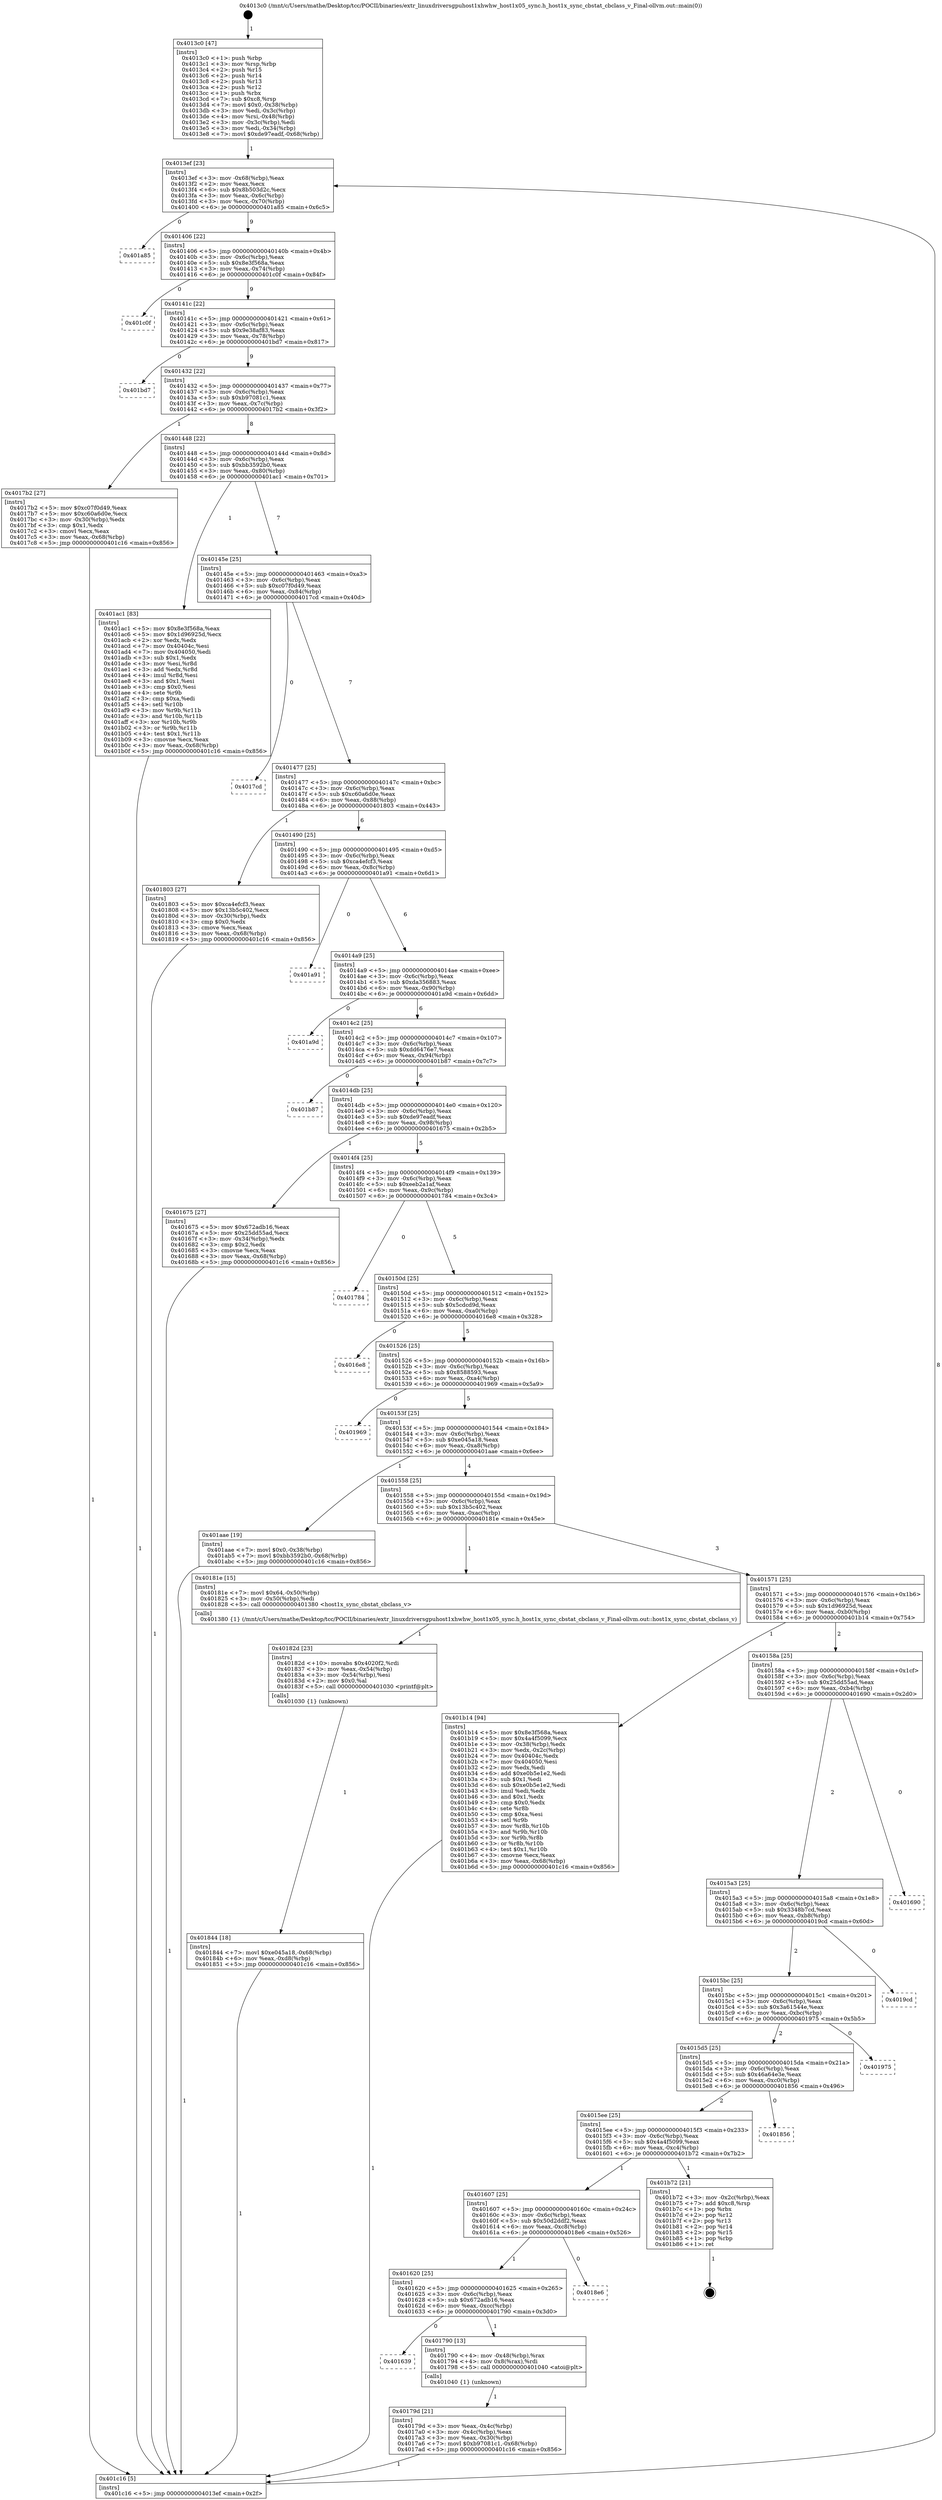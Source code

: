 digraph "0x4013c0" {
  label = "0x4013c0 (/mnt/c/Users/mathe/Desktop/tcc/POCII/binaries/extr_linuxdriversgpuhost1xhwhw_host1x05_sync.h_host1x_sync_cbstat_cbclass_v_Final-ollvm.out::main(0))"
  labelloc = "t"
  node[shape=record]

  Entry [label="",width=0.3,height=0.3,shape=circle,fillcolor=black,style=filled]
  "0x4013ef" [label="{
     0x4013ef [23]\l
     | [instrs]\l
     &nbsp;&nbsp;0x4013ef \<+3\>: mov -0x68(%rbp),%eax\l
     &nbsp;&nbsp;0x4013f2 \<+2\>: mov %eax,%ecx\l
     &nbsp;&nbsp;0x4013f4 \<+6\>: sub $0x8b503d2c,%ecx\l
     &nbsp;&nbsp;0x4013fa \<+3\>: mov %eax,-0x6c(%rbp)\l
     &nbsp;&nbsp;0x4013fd \<+3\>: mov %ecx,-0x70(%rbp)\l
     &nbsp;&nbsp;0x401400 \<+6\>: je 0000000000401a85 \<main+0x6c5\>\l
  }"]
  "0x401a85" [label="{
     0x401a85\l
  }", style=dashed]
  "0x401406" [label="{
     0x401406 [22]\l
     | [instrs]\l
     &nbsp;&nbsp;0x401406 \<+5\>: jmp 000000000040140b \<main+0x4b\>\l
     &nbsp;&nbsp;0x40140b \<+3\>: mov -0x6c(%rbp),%eax\l
     &nbsp;&nbsp;0x40140e \<+5\>: sub $0x8e3f568a,%eax\l
     &nbsp;&nbsp;0x401413 \<+3\>: mov %eax,-0x74(%rbp)\l
     &nbsp;&nbsp;0x401416 \<+6\>: je 0000000000401c0f \<main+0x84f\>\l
  }"]
  Exit [label="",width=0.3,height=0.3,shape=circle,fillcolor=black,style=filled,peripheries=2]
  "0x401c0f" [label="{
     0x401c0f\l
  }", style=dashed]
  "0x40141c" [label="{
     0x40141c [22]\l
     | [instrs]\l
     &nbsp;&nbsp;0x40141c \<+5\>: jmp 0000000000401421 \<main+0x61\>\l
     &nbsp;&nbsp;0x401421 \<+3\>: mov -0x6c(%rbp),%eax\l
     &nbsp;&nbsp;0x401424 \<+5\>: sub $0x9e38af83,%eax\l
     &nbsp;&nbsp;0x401429 \<+3\>: mov %eax,-0x78(%rbp)\l
     &nbsp;&nbsp;0x40142c \<+6\>: je 0000000000401bd7 \<main+0x817\>\l
  }"]
  "0x401844" [label="{
     0x401844 [18]\l
     | [instrs]\l
     &nbsp;&nbsp;0x401844 \<+7\>: movl $0xe045a18,-0x68(%rbp)\l
     &nbsp;&nbsp;0x40184b \<+6\>: mov %eax,-0xd8(%rbp)\l
     &nbsp;&nbsp;0x401851 \<+5\>: jmp 0000000000401c16 \<main+0x856\>\l
  }"]
  "0x401bd7" [label="{
     0x401bd7\l
  }", style=dashed]
  "0x401432" [label="{
     0x401432 [22]\l
     | [instrs]\l
     &nbsp;&nbsp;0x401432 \<+5\>: jmp 0000000000401437 \<main+0x77\>\l
     &nbsp;&nbsp;0x401437 \<+3\>: mov -0x6c(%rbp),%eax\l
     &nbsp;&nbsp;0x40143a \<+5\>: sub $0xb97081c1,%eax\l
     &nbsp;&nbsp;0x40143f \<+3\>: mov %eax,-0x7c(%rbp)\l
     &nbsp;&nbsp;0x401442 \<+6\>: je 00000000004017b2 \<main+0x3f2\>\l
  }"]
  "0x40182d" [label="{
     0x40182d [23]\l
     | [instrs]\l
     &nbsp;&nbsp;0x40182d \<+10\>: movabs $0x4020f2,%rdi\l
     &nbsp;&nbsp;0x401837 \<+3\>: mov %eax,-0x54(%rbp)\l
     &nbsp;&nbsp;0x40183a \<+3\>: mov -0x54(%rbp),%esi\l
     &nbsp;&nbsp;0x40183d \<+2\>: mov $0x0,%al\l
     &nbsp;&nbsp;0x40183f \<+5\>: call 0000000000401030 \<printf@plt\>\l
     | [calls]\l
     &nbsp;&nbsp;0x401030 \{1\} (unknown)\l
  }"]
  "0x4017b2" [label="{
     0x4017b2 [27]\l
     | [instrs]\l
     &nbsp;&nbsp;0x4017b2 \<+5\>: mov $0xc07f0d49,%eax\l
     &nbsp;&nbsp;0x4017b7 \<+5\>: mov $0xc60a6d0e,%ecx\l
     &nbsp;&nbsp;0x4017bc \<+3\>: mov -0x30(%rbp),%edx\l
     &nbsp;&nbsp;0x4017bf \<+3\>: cmp $0x1,%edx\l
     &nbsp;&nbsp;0x4017c2 \<+3\>: cmovl %ecx,%eax\l
     &nbsp;&nbsp;0x4017c5 \<+3\>: mov %eax,-0x68(%rbp)\l
     &nbsp;&nbsp;0x4017c8 \<+5\>: jmp 0000000000401c16 \<main+0x856\>\l
  }"]
  "0x401448" [label="{
     0x401448 [22]\l
     | [instrs]\l
     &nbsp;&nbsp;0x401448 \<+5\>: jmp 000000000040144d \<main+0x8d\>\l
     &nbsp;&nbsp;0x40144d \<+3\>: mov -0x6c(%rbp),%eax\l
     &nbsp;&nbsp;0x401450 \<+5\>: sub $0xbb3592b0,%eax\l
     &nbsp;&nbsp;0x401455 \<+3\>: mov %eax,-0x80(%rbp)\l
     &nbsp;&nbsp;0x401458 \<+6\>: je 0000000000401ac1 \<main+0x701\>\l
  }"]
  "0x40179d" [label="{
     0x40179d [21]\l
     | [instrs]\l
     &nbsp;&nbsp;0x40179d \<+3\>: mov %eax,-0x4c(%rbp)\l
     &nbsp;&nbsp;0x4017a0 \<+3\>: mov -0x4c(%rbp),%eax\l
     &nbsp;&nbsp;0x4017a3 \<+3\>: mov %eax,-0x30(%rbp)\l
     &nbsp;&nbsp;0x4017a6 \<+7\>: movl $0xb97081c1,-0x68(%rbp)\l
     &nbsp;&nbsp;0x4017ad \<+5\>: jmp 0000000000401c16 \<main+0x856\>\l
  }"]
  "0x401ac1" [label="{
     0x401ac1 [83]\l
     | [instrs]\l
     &nbsp;&nbsp;0x401ac1 \<+5\>: mov $0x8e3f568a,%eax\l
     &nbsp;&nbsp;0x401ac6 \<+5\>: mov $0x1d96925d,%ecx\l
     &nbsp;&nbsp;0x401acb \<+2\>: xor %edx,%edx\l
     &nbsp;&nbsp;0x401acd \<+7\>: mov 0x40404c,%esi\l
     &nbsp;&nbsp;0x401ad4 \<+7\>: mov 0x404050,%edi\l
     &nbsp;&nbsp;0x401adb \<+3\>: sub $0x1,%edx\l
     &nbsp;&nbsp;0x401ade \<+3\>: mov %esi,%r8d\l
     &nbsp;&nbsp;0x401ae1 \<+3\>: add %edx,%r8d\l
     &nbsp;&nbsp;0x401ae4 \<+4\>: imul %r8d,%esi\l
     &nbsp;&nbsp;0x401ae8 \<+3\>: and $0x1,%esi\l
     &nbsp;&nbsp;0x401aeb \<+3\>: cmp $0x0,%esi\l
     &nbsp;&nbsp;0x401aee \<+4\>: sete %r9b\l
     &nbsp;&nbsp;0x401af2 \<+3\>: cmp $0xa,%edi\l
     &nbsp;&nbsp;0x401af5 \<+4\>: setl %r10b\l
     &nbsp;&nbsp;0x401af9 \<+3\>: mov %r9b,%r11b\l
     &nbsp;&nbsp;0x401afc \<+3\>: and %r10b,%r11b\l
     &nbsp;&nbsp;0x401aff \<+3\>: xor %r10b,%r9b\l
     &nbsp;&nbsp;0x401b02 \<+3\>: or %r9b,%r11b\l
     &nbsp;&nbsp;0x401b05 \<+4\>: test $0x1,%r11b\l
     &nbsp;&nbsp;0x401b09 \<+3\>: cmovne %ecx,%eax\l
     &nbsp;&nbsp;0x401b0c \<+3\>: mov %eax,-0x68(%rbp)\l
     &nbsp;&nbsp;0x401b0f \<+5\>: jmp 0000000000401c16 \<main+0x856\>\l
  }"]
  "0x40145e" [label="{
     0x40145e [25]\l
     | [instrs]\l
     &nbsp;&nbsp;0x40145e \<+5\>: jmp 0000000000401463 \<main+0xa3\>\l
     &nbsp;&nbsp;0x401463 \<+3\>: mov -0x6c(%rbp),%eax\l
     &nbsp;&nbsp;0x401466 \<+5\>: sub $0xc07f0d49,%eax\l
     &nbsp;&nbsp;0x40146b \<+6\>: mov %eax,-0x84(%rbp)\l
     &nbsp;&nbsp;0x401471 \<+6\>: je 00000000004017cd \<main+0x40d\>\l
  }"]
  "0x401639" [label="{
     0x401639\l
  }", style=dashed]
  "0x4017cd" [label="{
     0x4017cd\l
  }", style=dashed]
  "0x401477" [label="{
     0x401477 [25]\l
     | [instrs]\l
     &nbsp;&nbsp;0x401477 \<+5\>: jmp 000000000040147c \<main+0xbc\>\l
     &nbsp;&nbsp;0x40147c \<+3\>: mov -0x6c(%rbp),%eax\l
     &nbsp;&nbsp;0x40147f \<+5\>: sub $0xc60a6d0e,%eax\l
     &nbsp;&nbsp;0x401484 \<+6\>: mov %eax,-0x88(%rbp)\l
     &nbsp;&nbsp;0x40148a \<+6\>: je 0000000000401803 \<main+0x443\>\l
  }"]
  "0x401790" [label="{
     0x401790 [13]\l
     | [instrs]\l
     &nbsp;&nbsp;0x401790 \<+4\>: mov -0x48(%rbp),%rax\l
     &nbsp;&nbsp;0x401794 \<+4\>: mov 0x8(%rax),%rdi\l
     &nbsp;&nbsp;0x401798 \<+5\>: call 0000000000401040 \<atoi@plt\>\l
     | [calls]\l
     &nbsp;&nbsp;0x401040 \{1\} (unknown)\l
  }"]
  "0x401803" [label="{
     0x401803 [27]\l
     | [instrs]\l
     &nbsp;&nbsp;0x401803 \<+5\>: mov $0xca4efcf3,%eax\l
     &nbsp;&nbsp;0x401808 \<+5\>: mov $0x13b5c402,%ecx\l
     &nbsp;&nbsp;0x40180d \<+3\>: mov -0x30(%rbp),%edx\l
     &nbsp;&nbsp;0x401810 \<+3\>: cmp $0x0,%edx\l
     &nbsp;&nbsp;0x401813 \<+3\>: cmove %ecx,%eax\l
     &nbsp;&nbsp;0x401816 \<+3\>: mov %eax,-0x68(%rbp)\l
     &nbsp;&nbsp;0x401819 \<+5\>: jmp 0000000000401c16 \<main+0x856\>\l
  }"]
  "0x401490" [label="{
     0x401490 [25]\l
     | [instrs]\l
     &nbsp;&nbsp;0x401490 \<+5\>: jmp 0000000000401495 \<main+0xd5\>\l
     &nbsp;&nbsp;0x401495 \<+3\>: mov -0x6c(%rbp),%eax\l
     &nbsp;&nbsp;0x401498 \<+5\>: sub $0xca4efcf3,%eax\l
     &nbsp;&nbsp;0x40149d \<+6\>: mov %eax,-0x8c(%rbp)\l
     &nbsp;&nbsp;0x4014a3 \<+6\>: je 0000000000401a91 \<main+0x6d1\>\l
  }"]
  "0x401620" [label="{
     0x401620 [25]\l
     | [instrs]\l
     &nbsp;&nbsp;0x401620 \<+5\>: jmp 0000000000401625 \<main+0x265\>\l
     &nbsp;&nbsp;0x401625 \<+3\>: mov -0x6c(%rbp),%eax\l
     &nbsp;&nbsp;0x401628 \<+5\>: sub $0x672adb16,%eax\l
     &nbsp;&nbsp;0x40162d \<+6\>: mov %eax,-0xcc(%rbp)\l
     &nbsp;&nbsp;0x401633 \<+6\>: je 0000000000401790 \<main+0x3d0\>\l
  }"]
  "0x401a91" [label="{
     0x401a91\l
  }", style=dashed]
  "0x4014a9" [label="{
     0x4014a9 [25]\l
     | [instrs]\l
     &nbsp;&nbsp;0x4014a9 \<+5\>: jmp 00000000004014ae \<main+0xee\>\l
     &nbsp;&nbsp;0x4014ae \<+3\>: mov -0x6c(%rbp),%eax\l
     &nbsp;&nbsp;0x4014b1 \<+5\>: sub $0xda356883,%eax\l
     &nbsp;&nbsp;0x4014b6 \<+6\>: mov %eax,-0x90(%rbp)\l
     &nbsp;&nbsp;0x4014bc \<+6\>: je 0000000000401a9d \<main+0x6dd\>\l
  }"]
  "0x4018e6" [label="{
     0x4018e6\l
  }", style=dashed]
  "0x401a9d" [label="{
     0x401a9d\l
  }", style=dashed]
  "0x4014c2" [label="{
     0x4014c2 [25]\l
     | [instrs]\l
     &nbsp;&nbsp;0x4014c2 \<+5\>: jmp 00000000004014c7 \<main+0x107\>\l
     &nbsp;&nbsp;0x4014c7 \<+3\>: mov -0x6c(%rbp),%eax\l
     &nbsp;&nbsp;0x4014ca \<+5\>: sub $0xdd6476e7,%eax\l
     &nbsp;&nbsp;0x4014cf \<+6\>: mov %eax,-0x94(%rbp)\l
     &nbsp;&nbsp;0x4014d5 \<+6\>: je 0000000000401b87 \<main+0x7c7\>\l
  }"]
  "0x401607" [label="{
     0x401607 [25]\l
     | [instrs]\l
     &nbsp;&nbsp;0x401607 \<+5\>: jmp 000000000040160c \<main+0x24c\>\l
     &nbsp;&nbsp;0x40160c \<+3\>: mov -0x6c(%rbp),%eax\l
     &nbsp;&nbsp;0x40160f \<+5\>: sub $0x50d2ddf2,%eax\l
     &nbsp;&nbsp;0x401614 \<+6\>: mov %eax,-0xc8(%rbp)\l
     &nbsp;&nbsp;0x40161a \<+6\>: je 00000000004018e6 \<main+0x526\>\l
  }"]
  "0x401b87" [label="{
     0x401b87\l
  }", style=dashed]
  "0x4014db" [label="{
     0x4014db [25]\l
     | [instrs]\l
     &nbsp;&nbsp;0x4014db \<+5\>: jmp 00000000004014e0 \<main+0x120\>\l
     &nbsp;&nbsp;0x4014e0 \<+3\>: mov -0x6c(%rbp),%eax\l
     &nbsp;&nbsp;0x4014e3 \<+5\>: sub $0xde97eadf,%eax\l
     &nbsp;&nbsp;0x4014e8 \<+6\>: mov %eax,-0x98(%rbp)\l
     &nbsp;&nbsp;0x4014ee \<+6\>: je 0000000000401675 \<main+0x2b5\>\l
  }"]
  "0x401b72" [label="{
     0x401b72 [21]\l
     | [instrs]\l
     &nbsp;&nbsp;0x401b72 \<+3\>: mov -0x2c(%rbp),%eax\l
     &nbsp;&nbsp;0x401b75 \<+7\>: add $0xc8,%rsp\l
     &nbsp;&nbsp;0x401b7c \<+1\>: pop %rbx\l
     &nbsp;&nbsp;0x401b7d \<+2\>: pop %r12\l
     &nbsp;&nbsp;0x401b7f \<+2\>: pop %r13\l
     &nbsp;&nbsp;0x401b81 \<+2\>: pop %r14\l
     &nbsp;&nbsp;0x401b83 \<+2\>: pop %r15\l
     &nbsp;&nbsp;0x401b85 \<+1\>: pop %rbp\l
     &nbsp;&nbsp;0x401b86 \<+1\>: ret\l
  }"]
  "0x401675" [label="{
     0x401675 [27]\l
     | [instrs]\l
     &nbsp;&nbsp;0x401675 \<+5\>: mov $0x672adb16,%eax\l
     &nbsp;&nbsp;0x40167a \<+5\>: mov $0x25dd55ad,%ecx\l
     &nbsp;&nbsp;0x40167f \<+3\>: mov -0x34(%rbp),%edx\l
     &nbsp;&nbsp;0x401682 \<+3\>: cmp $0x2,%edx\l
     &nbsp;&nbsp;0x401685 \<+3\>: cmovne %ecx,%eax\l
     &nbsp;&nbsp;0x401688 \<+3\>: mov %eax,-0x68(%rbp)\l
     &nbsp;&nbsp;0x40168b \<+5\>: jmp 0000000000401c16 \<main+0x856\>\l
  }"]
  "0x4014f4" [label="{
     0x4014f4 [25]\l
     | [instrs]\l
     &nbsp;&nbsp;0x4014f4 \<+5\>: jmp 00000000004014f9 \<main+0x139\>\l
     &nbsp;&nbsp;0x4014f9 \<+3\>: mov -0x6c(%rbp),%eax\l
     &nbsp;&nbsp;0x4014fc \<+5\>: sub $0xeeb2a1af,%eax\l
     &nbsp;&nbsp;0x401501 \<+6\>: mov %eax,-0x9c(%rbp)\l
     &nbsp;&nbsp;0x401507 \<+6\>: je 0000000000401784 \<main+0x3c4\>\l
  }"]
  "0x401c16" [label="{
     0x401c16 [5]\l
     | [instrs]\l
     &nbsp;&nbsp;0x401c16 \<+5\>: jmp 00000000004013ef \<main+0x2f\>\l
  }"]
  "0x4013c0" [label="{
     0x4013c0 [47]\l
     | [instrs]\l
     &nbsp;&nbsp;0x4013c0 \<+1\>: push %rbp\l
     &nbsp;&nbsp;0x4013c1 \<+3\>: mov %rsp,%rbp\l
     &nbsp;&nbsp;0x4013c4 \<+2\>: push %r15\l
     &nbsp;&nbsp;0x4013c6 \<+2\>: push %r14\l
     &nbsp;&nbsp;0x4013c8 \<+2\>: push %r13\l
     &nbsp;&nbsp;0x4013ca \<+2\>: push %r12\l
     &nbsp;&nbsp;0x4013cc \<+1\>: push %rbx\l
     &nbsp;&nbsp;0x4013cd \<+7\>: sub $0xc8,%rsp\l
     &nbsp;&nbsp;0x4013d4 \<+7\>: movl $0x0,-0x38(%rbp)\l
     &nbsp;&nbsp;0x4013db \<+3\>: mov %edi,-0x3c(%rbp)\l
     &nbsp;&nbsp;0x4013de \<+4\>: mov %rsi,-0x48(%rbp)\l
     &nbsp;&nbsp;0x4013e2 \<+3\>: mov -0x3c(%rbp),%edi\l
     &nbsp;&nbsp;0x4013e5 \<+3\>: mov %edi,-0x34(%rbp)\l
     &nbsp;&nbsp;0x4013e8 \<+7\>: movl $0xde97eadf,-0x68(%rbp)\l
  }"]
  "0x4015ee" [label="{
     0x4015ee [25]\l
     | [instrs]\l
     &nbsp;&nbsp;0x4015ee \<+5\>: jmp 00000000004015f3 \<main+0x233\>\l
     &nbsp;&nbsp;0x4015f3 \<+3\>: mov -0x6c(%rbp),%eax\l
     &nbsp;&nbsp;0x4015f6 \<+5\>: sub $0x4a4f5099,%eax\l
     &nbsp;&nbsp;0x4015fb \<+6\>: mov %eax,-0xc4(%rbp)\l
     &nbsp;&nbsp;0x401601 \<+6\>: je 0000000000401b72 \<main+0x7b2\>\l
  }"]
  "0x401784" [label="{
     0x401784\l
  }", style=dashed]
  "0x40150d" [label="{
     0x40150d [25]\l
     | [instrs]\l
     &nbsp;&nbsp;0x40150d \<+5\>: jmp 0000000000401512 \<main+0x152\>\l
     &nbsp;&nbsp;0x401512 \<+3\>: mov -0x6c(%rbp),%eax\l
     &nbsp;&nbsp;0x401515 \<+5\>: sub $0x5cdcd9d,%eax\l
     &nbsp;&nbsp;0x40151a \<+6\>: mov %eax,-0xa0(%rbp)\l
     &nbsp;&nbsp;0x401520 \<+6\>: je 00000000004016e8 \<main+0x328\>\l
  }"]
  "0x401856" [label="{
     0x401856\l
  }", style=dashed]
  "0x4016e8" [label="{
     0x4016e8\l
  }", style=dashed]
  "0x401526" [label="{
     0x401526 [25]\l
     | [instrs]\l
     &nbsp;&nbsp;0x401526 \<+5\>: jmp 000000000040152b \<main+0x16b\>\l
     &nbsp;&nbsp;0x40152b \<+3\>: mov -0x6c(%rbp),%eax\l
     &nbsp;&nbsp;0x40152e \<+5\>: sub $0x8588593,%eax\l
     &nbsp;&nbsp;0x401533 \<+6\>: mov %eax,-0xa4(%rbp)\l
     &nbsp;&nbsp;0x401539 \<+6\>: je 0000000000401969 \<main+0x5a9\>\l
  }"]
  "0x4015d5" [label="{
     0x4015d5 [25]\l
     | [instrs]\l
     &nbsp;&nbsp;0x4015d5 \<+5\>: jmp 00000000004015da \<main+0x21a\>\l
     &nbsp;&nbsp;0x4015da \<+3\>: mov -0x6c(%rbp),%eax\l
     &nbsp;&nbsp;0x4015dd \<+5\>: sub $0x46a64e3e,%eax\l
     &nbsp;&nbsp;0x4015e2 \<+6\>: mov %eax,-0xc0(%rbp)\l
     &nbsp;&nbsp;0x4015e8 \<+6\>: je 0000000000401856 \<main+0x496\>\l
  }"]
  "0x401969" [label="{
     0x401969\l
  }", style=dashed]
  "0x40153f" [label="{
     0x40153f [25]\l
     | [instrs]\l
     &nbsp;&nbsp;0x40153f \<+5\>: jmp 0000000000401544 \<main+0x184\>\l
     &nbsp;&nbsp;0x401544 \<+3\>: mov -0x6c(%rbp),%eax\l
     &nbsp;&nbsp;0x401547 \<+5\>: sub $0xe045a18,%eax\l
     &nbsp;&nbsp;0x40154c \<+6\>: mov %eax,-0xa8(%rbp)\l
     &nbsp;&nbsp;0x401552 \<+6\>: je 0000000000401aae \<main+0x6ee\>\l
  }"]
  "0x401975" [label="{
     0x401975\l
  }", style=dashed]
  "0x401aae" [label="{
     0x401aae [19]\l
     | [instrs]\l
     &nbsp;&nbsp;0x401aae \<+7\>: movl $0x0,-0x38(%rbp)\l
     &nbsp;&nbsp;0x401ab5 \<+7\>: movl $0xbb3592b0,-0x68(%rbp)\l
     &nbsp;&nbsp;0x401abc \<+5\>: jmp 0000000000401c16 \<main+0x856\>\l
  }"]
  "0x401558" [label="{
     0x401558 [25]\l
     | [instrs]\l
     &nbsp;&nbsp;0x401558 \<+5\>: jmp 000000000040155d \<main+0x19d\>\l
     &nbsp;&nbsp;0x40155d \<+3\>: mov -0x6c(%rbp),%eax\l
     &nbsp;&nbsp;0x401560 \<+5\>: sub $0x13b5c402,%eax\l
     &nbsp;&nbsp;0x401565 \<+6\>: mov %eax,-0xac(%rbp)\l
     &nbsp;&nbsp;0x40156b \<+6\>: je 000000000040181e \<main+0x45e\>\l
  }"]
  "0x4015bc" [label="{
     0x4015bc [25]\l
     | [instrs]\l
     &nbsp;&nbsp;0x4015bc \<+5\>: jmp 00000000004015c1 \<main+0x201\>\l
     &nbsp;&nbsp;0x4015c1 \<+3\>: mov -0x6c(%rbp),%eax\l
     &nbsp;&nbsp;0x4015c4 \<+5\>: sub $0x3a61544e,%eax\l
     &nbsp;&nbsp;0x4015c9 \<+6\>: mov %eax,-0xbc(%rbp)\l
     &nbsp;&nbsp;0x4015cf \<+6\>: je 0000000000401975 \<main+0x5b5\>\l
  }"]
  "0x40181e" [label="{
     0x40181e [15]\l
     | [instrs]\l
     &nbsp;&nbsp;0x40181e \<+7\>: movl $0x64,-0x50(%rbp)\l
     &nbsp;&nbsp;0x401825 \<+3\>: mov -0x50(%rbp),%edi\l
     &nbsp;&nbsp;0x401828 \<+5\>: call 0000000000401380 \<host1x_sync_cbstat_cbclass_v\>\l
     | [calls]\l
     &nbsp;&nbsp;0x401380 \{1\} (/mnt/c/Users/mathe/Desktop/tcc/POCII/binaries/extr_linuxdriversgpuhost1xhwhw_host1x05_sync.h_host1x_sync_cbstat_cbclass_v_Final-ollvm.out::host1x_sync_cbstat_cbclass_v)\l
  }"]
  "0x401571" [label="{
     0x401571 [25]\l
     | [instrs]\l
     &nbsp;&nbsp;0x401571 \<+5\>: jmp 0000000000401576 \<main+0x1b6\>\l
     &nbsp;&nbsp;0x401576 \<+3\>: mov -0x6c(%rbp),%eax\l
     &nbsp;&nbsp;0x401579 \<+5\>: sub $0x1d96925d,%eax\l
     &nbsp;&nbsp;0x40157e \<+6\>: mov %eax,-0xb0(%rbp)\l
     &nbsp;&nbsp;0x401584 \<+6\>: je 0000000000401b14 \<main+0x754\>\l
  }"]
  "0x4019cd" [label="{
     0x4019cd\l
  }", style=dashed]
  "0x401b14" [label="{
     0x401b14 [94]\l
     | [instrs]\l
     &nbsp;&nbsp;0x401b14 \<+5\>: mov $0x8e3f568a,%eax\l
     &nbsp;&nbsp;0x401b19 \<+5\>: mov $0x4a4f5099,%ecx\l
     &nbsp;&nbsp;0x401b1e \<+3\>: mov -0x38(%rbp),%edx\l
     &nbsp;&nbsp;0x401b21 \<+3\>: mov %edx,-0x2c(%rbp)\l
     &nbsp;&nbsp;0x401b24 \<+7\>: mov 0x40404c,%edx\l
     &nbsp;&nbsp;0x401b2b \<+7\>: mov 0x404050,%esi\l
     &nbsp;&nbsp;0x401b32 \<+2\>: mov %edx,%edi\l
     &nbsp;&nbsp;0x401b34 \<+6\>: add $0xe0b5e1e2,%edi\l
     &nbsp;&nbsp;0x401b3a \<+3\>: sub $0x1,%edi\l
     &nbsp;&nbsp;0x401b3d \<+6\>: sub $0xe0b5e1e2,%edi\l
     &nbsp;&nbsp;0x401b43 \<+3\>: imul %edi,%edx\l
     &nbsp;&nbsp;0x401b46 \<+3\>: and $0x1,%edx\l
     &nbsp;&nbsp;0x401b49 \<+3\>: cmp $0x0,%edx\l
     &nbsp;&nbsp;0x401b4c \<+4\>: sete %r8b\l
     &nbsp;&nbsp;0x401b50 \<+3\>: cmp $0xa,%esi\l
     &nbsp;&nbsp;0x401b53 \<+4\>: setl %r9b\l
     &nbsp;&nbsp;0x401b57 \<+3\>: mov %r8b,%r10b\l
     &nbsp;&nbsp;0x401b5a \<+3\>: and %r9b,%r10b\l
     &nbsp;&nbsp;0x401b5d \<+3\>: xor %r9b,%r8b\l
     &nbsp;&nbsp;0x401b60 \<+3\>: or %r8b,%r10b\l
     &nbsp;&nbsp;0x401b63 \<+4\>: test $0x1,%r10b\l
     &nbsp;&nbsp;0x401b67 \<+3\>: cmovne %ecx,%eax\l
     &nbsp;&nbsp;0x401b6a \<+3\>: mov %eax,-0x68(%rbp)\l
     &nbsp;&nbsp;0x401b6d \<+5\>: jmp 0000000000401c16 \<main+0x856\>\l
  }"]
  "0x40158a" [label="{
     0x40158a [25]\l
     | [instrs]\l
     &nbsp;&nbsp;0x40158a \<+5\>: jmp 000000000040158f \<main+0x1cf\>\l
     &nbsp;&nbsp;0x40158f \<+3\>: mov -0x6c(%rbp),%eax\l
     &nbsp;&nbsp;0x401592 \<+5\>: sub $0x25dd55ad,%eax\l
     &nbsp;&nbsp;0x401597 \<+6\>: mov %eax,-0xb4(%rbp)\l
     &nbsp;&nbsp;0x40159d \<+6\>: je 0000000000401690 \<main+0x2d0\>\l
  }"]
  "0x4015a3" [label="{
     0x4015a3 [25]\l
     | [instrs]\l
     &nbsp;&nbsp;0x4015a3 \<+5\>: jmp 00000000004015a8 \<main+0x1e8\>\l
     &nbsp;&nbsp;0x4015a8 \<+3\>: mov -0x6c(%rbp),%eax\l
     &nbsp;&nbsp;0x4015ab \<+5\>: sub $0x3348b7cd,%eax\l
     &nbsp;&nbsp;0x4015b0 \<+6\>: mov %eax,-0xb8(%rbp)\l
     &nbsp;&nbsp;0x4015b6 \<+6\>: je 00000000004019cd \<main+0x60d\>\l
  }"]
  "0x401690" [label="{
     0x401690\l
  }", style=dashed]
  Entry -> "0x4013c0" [label=" 1"]
  "0x4013ef" -> "0x401a85" [label=" 0"]
  "0x4013ef" -> "0x401406" [label=" 9"]
  "0x401b72" -> Exit [label=" 1"]
  "0x401406" -> "0x401c0f" [label=" 0"]
  "0x401406" -> "0x40141c" [label=" 9"]
  "0x401b14" -> "0x401c16" [label=" 1"]
  "0x40141c" -> "0x401bd7" [label=" 0"]
  "0x40141c" -> "0x401432" [label=" 9"]
  "0x401ac1" -> "0x401c16" [label=" 1"]
  "0x401432" -> "0x4017b2" [label=" 1"]
  "0x401432" -> "0x401448" [label=" 8"]
  "0x401aae" -> "0x401c16" [label=" 1"]
  "0x401448" -> "0x401ac1" [label=" 1"]
  "0x401448" -> "0x40145e" [label=" 7"]
  "0x401844" -> "0x401c16" [label=" 1"]
  "0x40145e" -> "0x4017cd" [label=" 0"]
  "0x40145e" -> "0x401477" [label=" 7"]
  "0x40182d" -> "0x401844" [label=" 1"]
  "0x401477" -> "0x401803" [label=" 1"]
  "0x401477" -> "0x401490" [label=" 6"]
  "0x40181e" -> "0x40182d" [label=" 1"]
  "0x401490" -> "0x401a91" [label=" 0"]
  "0x401490" -> "0x4014a9" [label=" 6"]
  "0x4017b2" -> "0x401c16" [label=" 1"]
  "0x4014a9" -> "0x401a9d" [label=" 0"]
  "0x4014a9" -> "0x4014c2" [label=" 6"]
  "0x40179d" -> "0x401c16" [label=" 1"]
  "0x4014c2" -> "0x401b87" [label=" 0"]
  "0x4014c2" -> "0x4014db" [label=" 6"]
  "0x401620" -> "0x401639" [label=" 0"]
  "0x4014db" -> "0x401675" [label=" 1"]
  "0x4014db" -> "0x4014f4" [label=" 5"]
  "0x401675" -> "0x401c16" [label=" 1"]
  "0x4013c0" -> "0x4013ef" [label=" 1"]
  "0x401c16" -> "0x4013ef" [label=" 8"]
  "0x401620" -> "0x401790" [label=" 1"]
  "0x4014f4" -> "0x401784" [label=" 0"]
  "0x4014f4" -> "0x40150d" [label=" 5"]
  "0x401607" -> "0x401620" [label=" 1"]
  "0x40150d" -> "0x4016e8" [label=" 0"]
  "0x40150d" -> "0x401526" [label=" 5"]
  "0x401607" -> "0x4018e6" [label=" 0"]
  "0x401526" -> "0x401969" [label=" 0"]
  "0x401526" -> "0x40153f" [label=" 5"]
  "0x4015ee" -> "0x401607" [label=" 1"]
  "0x40153f" -> "0x401aae" [label=" 1"]
  "0x40153f" -> "0x401558" [label=" 4"]
  "0x4015ee" -> "0x401b72" [label=" 1"]
  "0x401558" -> "0x40181e" [label=" 1"]
  "0x401558" -> "0x401571" [label=" 3"]
  "0x4015d5" -> "0x4015ee" [label=" 2"]
  "0x401571" -> "0x401b14" [label=" 1"]
  "0x401571" -> "0x40158a" [label=" 2"]
  "0x4015d5" -> "0x401856" [label=" 0"]
  "0x40158a" -> "0x401690" [label=" 0"]
  "0x40158a" -> "0x4015a3" [label=" 2"]
  "0x401790" -> "0x40179d" [label=" 1"]
  "0x4015a3" -> "0x4019cd" [label=" 0"]
  "0x4015a3" -> "0x4015bc" [label=" 2"]
  "0x401803" -> "0x401c16" [label=" 1"]
  "0x4015bc" -> "0x401975" [label=" 0"]
  "0x4015bc" -> "0x4015d5" [label=" 2"]
}
